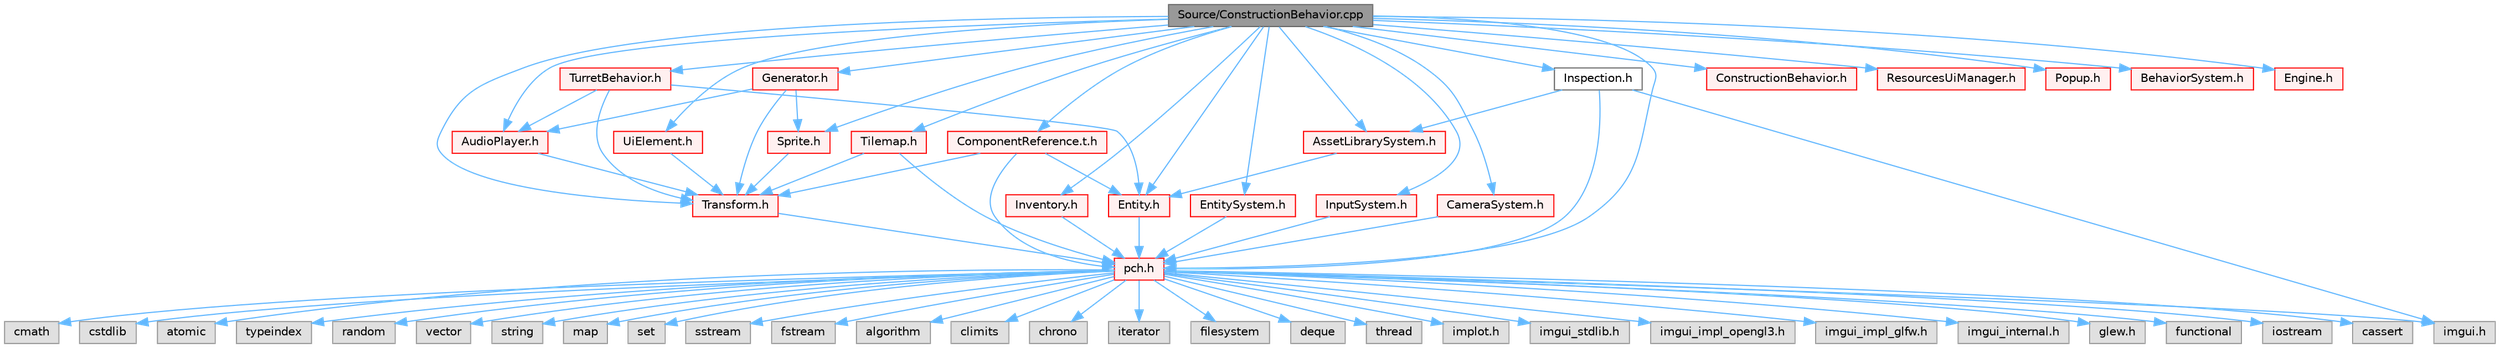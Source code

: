 digraph "Source/ConstructionBehavior.cpp"
{
 // LATEX_PDF_SIZE
  bgcolor="transparent";
  edge [fontname=Helvetica,fontsize=10,labelfontname=Helvetica,labelfontsize=10];
  node [fontname=Helvetica,fontsize=10,shape=box,height=0.2,width=0.4];
  Node1 [id="Node000001",label="Source/ConstructionBehavior.cpp",height=0.2,width=0.4,color="gray40", fillcolor="grey60", style="filled", fontcolor="black",tooltip="handles the construction of towers and modification of terrain"];
  Node1 -> Node2 [id="edge1_Node000001_Node000002",color="steelblue1",style="solid",tooltip=" "];
  Node2 [id="Node000002",label="pch.h",height=0.2,width=0.4,color="red", fillcolor="#FFF0F0", style="filled",URL="$de/d3a/pch_8h.html",tooltip="This is a precompiled header file."];
  Node2 -> Node3 [id="edge2_Node000002_Node000003",color="steelblue1",style="solid",tooltip=" "];
  Node3 [id="Node000003",label="functional",height=0.2,width=0.4,color="grey60", fillcolor="#E0E0E0", style="filled",tooltip=" "];
  Node2 -> Node4 [id="edge3_Node000002_Node000004",color="steelblue1",style="solid",tooltip=" "];
  Node4 [id="Node000004",label="iostream",height=0.2,width=0.4,color="grey60", fillcolor="#E0E0E0", style="filled",tooltip=" "];
  Node2 -> Node5 [id="edge4_Node000002_Node000005",color="steelblue1",style="solid",tooltip=" "];
  Node5 [id="Node000005",label="cassert",height=0.2,width=0.4,color="grey60", fillcolor="#E0E0E0", style="filled",tooltip=" "];
  Node2 -> Node6 [id="edge5_Node000002_Node000006",color="steelblue1",style="solid",tooltip=" "];
  Node6 [id="Node000006",label="cmath",height=0.2,width=0.4,color="grey60", fillcolor="#E0E0E0", style="filled",tooltip=" "];
  Node2 -> Node7 [id="edge6_Node000002_Node000007",color="steelblue1",style="solid",tooltip=" "];
  Node7 [id="Node000007",label="cstdlib",height=0.2,width=0.4,color="grey60", fillcolor="#E0E0E0", style="filled",tooltip=" "];
  Node2 -> Node8 [id="edge7_Node000002_Node000008",color="steelblue1",style="solid",tooltip=" "];
  Node8 [id="Node000008",label="atomic",height=0.2,width=0.4,color="grey60", fillcolor="#E0E0E0", style="filled",tooltip=" "];
  Node2 -> Node9 [id="edge8_Node000002_Node000009",color="steelblue1",style="solid",tooltip=" "];
  Node9 [id="Node000009",label="typeindex",height=0.2,width=0.4,color="grey60", fillcolor="#E0E0E0", style="filled",tooltip=" "];
  Node2 -> Node10 [id="edge9_Node000002_Node000010",color="steelblue1",style="solid",tooltip=" "];
  Node10 [id="Node000010",label="random",height=0.2,width=0.4,color="grey60", fillcolor="#E0E0E0", style="filled",tooltip=" "];
  Node2 -> Node11 [id="edge10_Node000002_Node000011",color="steelblue1",style="solid",tooltip=" "];
  Node11 [id="Node000011",label="vector",height=0.2,width=0.4,color="grey60", fillcolor="#E0E0E0", style="filled",tooltip=" "];
  Node2 -> Node12 [id="edge11_Node000002_Node000012",color="steelblue1",style="solid",tooltip=" "];
  Node12 [id="Node000012",label="string",height=0.2,width=0.4,color="grey60", fillcolor="#E0E0E0", style="filled",tooltip=" "];
  Node2 -> Node13 [id="edge12_Node000002_Node000013",color="steelblue1",style="solid",tooltip=" "];
  Node13 [id="Node000013",label="map",height=0.2,width=0.4,color="grey60", fillcolor="#E0E0E0", style="filled",tooltip=" "];
  Node2 -> Node14 [id="edge13_Node000002_Node000014",color="steelblue1",style="solid",tooltip=" "];
  Node14 [id="Node000014",label="set",height=0.2,width=0.4,color="grey60", fillcolor="#E0E0E0", style="filled",tooltip=" "];
  Node2 -> Node15 [id="edge14_Node000002_Node000015",color="steelblue1",style="solid",tooltip=" "];
  Node15 [id="Node000015",label="sstream",height=0.2,width=0.4,color="grey60", fillcolor="#E0E0E0", style="filled",tooltip=" "];
  Node2 -> Node16 [id="edge15_Node000002_Node000016",color="steelblue1",style="solid",tooltip=" "];
  Node16 [id="Node000016",label="fstream",height=0.2,width=0.4,color="grey60", fillcolor="#E0E0E0", style="filled",tooltip=" "];
  Node2 -> Node17 [id="edge16_Node000002_Node000017",color="steelblue1",style="solid",tooltip=" "];
  Node17 [id="Node000017",label="algorithm",height=0.2,width=0.4,color="grey60", fillcolor="#E0E0E0", style="filled",tooltip=" "];
  Node2 -> Node18 [id="edge17_Node000002_Node000018",color="steelblue1",style="solid",tooltip=" "];
  Node18 [id="Node000018",label="climits",height=0.2,width=0.4,color="grey60", fillcolor="#E0E0E0", style="filled",tooltip=" "];
  Node2 -> Node19 [id="edge18_Node000002_Node000019",color="steelblue1",style="solid",tooltip=" "];
  Node19 [id="Node000019",label="chrono",height=0.2,width=0.4,color="grey60", fillcolor="#E0E0E0", style="filled",tooltip=" "];
  Node2 -> Node20 [id="edge19_Node000002_Node000020",color="steelblue1",style="solid",tooltip=" "];
  Node20 [id="Node000020",label="iterator",height=0.2,width=0.4,color="grey60", fillcolor="#E0E0E0", style="filled",tooltip=" "];
  Node2 -> Node21 [id="edge20_Node000002_Node000021",color="steelblue1",style="solid",tooltip=" "];
  Node21 [id="Node000021",label="filesystem",height=0.2,width=0.4,color="grey60", fillcolor="#E0E0E0", style="filled",tooltip=" "];
  Node2 -> Node22 [id="edge21_Node000002_Node000022",color="steelblue1",style="solid",tooltip=" "];
  Node22 [id="Node000022",label="deque",height=0.2,width=0.4,color="grey60", fillcolor="#E0E0E0", style="filled",tooltip=" "];
  Node2 -> Node23 [id="edge22_Node000002_Node000023",color="steelblue1",style="solid",tooltip=" "];
  Node23 [id="Node000023",label="thread",height=0.2,width=0.4,color="grey60", fillcolor="#E0E0E0", style="filled",tooltip=" "];
  Node2 -> Node24 [id="edge23_Node000002_Node000024",color="steelblue1",style="solid",tooltip=" "];
  Node24 [id="Node000024",label="imgui.h",height=0.2,width=0.4,color="grey60", fillcolor="#E0E0E0", style="filled",tooltip=" "];
  Node2 -> Node25 [id="edge24_Node000002_Node000025",color="steelblue1",style="solid",tooltip=" "];
  Node25 [id="Node000025",label="implot.h",height=0.2,width=0.4,color="grey60", fillcolor="#E0E0E0", style="filled",tooltip=" "];
  Node2 -> Node26 [id="edge25_Node000002_Node000026",color="steelblue1",style="solid",tooltip=" "];
  Node26 [id="Node000026",label="imgui_stdlib.h",height=0.2,width=0.4,color="grey60", fillcolor="#E0E0E0", style="filled",tooltip=" "];
  Node2 -> Node27 [id="edge26_Node000002_Node000027",color="steelblue1",style="solid",tooltip=" "];
  Node27 [id="Node000027",label="imgui_impl_opengl3.h",height=0.2,width=0.4,color="grey60", fillcolor="#E0E0E0", style="filled",tooltip=" "];
  Node2 -> Node28 [id="edge27_Node000002_Node000028",color="steelblue1",style="solid",tooltip=" "];
  Node28 [id="Node000028",label="imgui_impl_glfw.h",height=0.2,width=0.4,color="grey60", fillcolor="#E0E0E0", style="filled",tooltip=" "];
  Node2 -> Node29 [id="edge28_Node000002_Node000029",color="steelblue1",style="solid",tooltip=" "];
  Node29 [id="Node000029",label="imgui_internal.h",height=0.2,width=0.4,color="grey60", fillcolor="#E0E0E0", style="filled",tooltip=" "];
  Node2 -> Node30 [id="edge29_Node000002_Node000030",color="steelblue1",style="solid",tooltip=" "];
  Node30 [id="Node000030",label="glew.h",height=0.2,width=0.4,color="grey60", fillcolor="#E0E0E0", style="filled",tooltip=" "];
  Node1 -> Node37 [id="edge30_Node000001_Node000037",color="steelblue1",style="solid",tooltip=" "];
  Node37 [id="Node000037",label="ConstructionBehavior.h",height=0.2,width=0.4,color="red", fillcolor="#FFF0F0", style="filled",URL="$d9/def/ConstructionBehavior_8h.html",tooltip="handles the construction of towers and modification of terrain"];
  Node1 -> Node61 [id="edge31_Node000001_Node000061",color="steelblue1",style="solid",tooltip=" "];
  Node61 [id="Node000061",label="ComponentReference.t.h",height=0.2,width=0.4,color="red", fillcolor="#FFF0F0", style="filled",URL="$da/d20/ComponentReference_8t_8h.html",tooltip="a reference to a component in the scene"];
  Node61 -> Node2 [id="edge32_Node000061_Node000002",color="steelblue1",style="solid",tooltip=" "];
  Node61 -> Node53 [id="edge33_Node000061_Node000053",color="steelblue1",style="solid",tooltip=" "];
  Node53 [id="Node000053",label="Entity.h",height=0.2,width=0.4,color="red", fillcolor="#FFF0F0", style="filled",URL="$d4/da0/Entity_8h.html",tooltip="Entity class which holds Components."];
  Node53 -> Node2 [id="edge34_Node000053_Node000002",color="steelblue1",style="solid",tooltip=" "];
  Node61 -> Node65 [id="edge35_Node000061_Node000065",color="steelblue1",style="solid",tooltip=" "];
  Node65 [id="Node000065",label="Transform.h",height=0.2,width=0.4,color="red", fillcolor="#FFF0F0", style="filled",URL="$de/dfb/Transform_8h.html",tooltip="Transform."];
  Node65 -> Node2 [id="edge36_Node000065_Node000002",color="steelblue1",style="solid",tooltip=" "];
  Node1 -> Node65 [id="edge37_Node000001_Node000065",color="steelblue1",style="solid",tooltip=" "];
  Node1 -> Node69 [id="edge38_Node000001_Node000069",color="steelblue1",style="solid",tooltip=" "];
  Node69 [id="Node000069",label="Sprite.h",height=0.2,width=0.4,color="red", fillcolor="#FFF0F0", style="filled",URL="$d7/d31/Sprite_8h_source.html",tooltip=" "];
  Node69 -> Node65 [id="edge39_Node000069_Node000065",color="steelblue1",style="solid",tooltip=" "];
  Node1 -> Node72 [id="edge40_Node000001_Node000072",color="steelblue1",style="solid",tooltip=" "];
  Node72 [id="Node000072",label="AudioPlayer.h",height=0.2,width=0.4,color="red", fillcolor="#FFF0F0", style="filled",URL="$db/de5/AudioPlayer_8h.html",tooltip="Component that plays audio."];
  Node72 -> Node65 [id="edge41_Node000072_Node000065",color="steelblue1",style="solid",tooltip=" "];
  Node1 -> Node75 [id="edge42_Node000001_Node000075",color="steelblue1",style="solid",tooltip=" "];
  Node75 [id="Node000075",label="Inventory.h",height=0.2,width=0.4,color="red", fillcolor="#FFF0F0", style="filled",URL="$d8/d7e/Inventory_8h.html",tooltip="Inventory component that stores items."];
  Node75 -> Node2 [id="edge43_Node000075_Node000002",color="steelblue1",style="solid",tooltip=" "];
  Node1 -> Node76 [id="edge44_Node000001_Node000076",color="steelblue1",style="solid",tooltip=" "];
  Node76 [id="Node000076",label="Tilemap.h",height=0.2,width=0.4,color="red", fillcolor="#FFF0F0", style="filled",URL="$d8/d44/Tilemap_8h.html",tooltip="Tilemap component - loads and manages a tilemap array."];
  Node76 -> Node2 [id="edge45_Node000076_Node000002",color="steelblue1",style="solid",tooltip=" "];
  Node76 -> Node65 [id="edge46_Node000076_Node000065",color="steelblue1",style="solid",tooltip=" "];
  Node1 -> Node78 [id="edge47_Node000001_Node000078",color="steelblue1",style="solid",tooltip=" "];
  Node78 [id="Node000078",label="TurretBehavior.h",height=0.2,width=0.4,color="red", fillcolor="#FFF0F0", style="filled",URL="$dc/df7/TurretBehavior_8h_source.html",tooltip=" "];
  Node78 -> Node65 [id="edge48_Node000078_Node000065",color="steelblue1",style="solid",tooltip=" "];
  Node78 -> Node72 [id="edge49_Node000078_Node000072",color="steelblue1",style="solid",tooltip=" "];
  Node78 -> Node53 [id="edge50_Node000078_Node000053",color="steelblue1",style="solid",tooltip=" "];
  Node1 -> Node82 [id="edge51_Node000001_Node000082",color="steelblue1",style="solid",tooltip=" "];
  Node82 [id="Node000082",label="ResourcesUiManager.h",height=0.2,width=0.4,color="red", fillcolor="#FFF0F0", style="filled",URL="$d6/d1f/ResourcesUiManager_8h.html",tooltip="Component that manages the UI for displaying what resources a player currently has."];
  Node1 -> Node83 [id="edge52_Node000001_Node000083",color="steelblue1",style="solid",tooltip=" "];
  Node83 [id="Node000083",label="UiElement.h",height=0.2,width=0.4,color="red", fillcolor="#FFF0F0", style="filled",URL="$d9/d91/UiElement_8h.html",tooltip="Ui element component."];
  Node83 -> Node65 [id="edge53_Node000083_Node000065",color="steelblue1",style="solid",tooltip=" "];
  Node1 -> Node84 [id="edge54_Node000001_Node000084",color="steelblue1",style="solid",tooltip=" "];
  Node84 [id="Node000084",label="Generator.h",height=0.2,width=0.4,color="red", fillcolor="#FFF0F0", style="filled",URL="$d9/d12/Generator_8h_source.html",tooltip=" "];
  Node84 -> Node72 [id="edge55_Node000084_Node000072",color="steelblue1",style="solid",tooltip=" "];
  Node84 -> Node65 [id="edge56_Node000084_Node000065",color="steelblue1",style="solid",tooltip=" "];
  Node84 -> Node69 [id="edge57_Node000084_Node000069",color="steelblue1",style="solid",tooltip=" "];
  Node1 -> Node93 [id="edge58_Node000001_Node000093",color="steelblue1",style="solid",tooltip=" "];
  Node93 [id="Node000093",label="Popup.h",height=0.2,width=0.4,color="red", fillcolor="#FFF0F0", style="filled",URL="$d2/d4b/Popup_8h.html",tooltip="A popup is a behavior that will show a popup when a button is pressed."];
  Node1 -> Node51 [id="edge59_Node000001_Node000051",color="steelblue1",style="solid",tooltip=" "];
  Node51 [id="Node000051",label="AssetLibrarySystem.h",height=0.2,width=0.4,color="red", fillcolor="#FFF0F0", style="filled",URL="$db/dc7/AssetLibrarySystem_8h.html",tooltip="Asset System."];
  Node51 -> Node53 [id="edge60_Node000051_Node000053",color="steelblue1",style="solid",tooltip=" "];
  Node1 -> Node53 [id="edge61_Node000001_Node000053",color="steelblue1",style="solid",tooltip=" "];
  Node1 -> Node94 [id="edge62_Node000001_Node000094",color="steelblue1",style="solid",tooltip=" "];
  Node94 [id="Node000094",label="EntitySystem.h",height=0.2,width=0.4,color="red", fillcolor="#FFF0F0", style="filled",URL="$d2/d2a/EntitySystem_8h.html",tooltip="System that manages the storing and handling of Entities."];
  Node94 -> Node2 [id="edge63_Node000094_Node000002",color="steelblue1",style="solid",tooltip=" "];
  Node1 -> Node59 [id="edge64_Node000001_Node000059",color="steelblue1",style="solid",tooltip=" "];
  Node59 [id="Node000059",label="InputSystem.h",height=0.2,width=0.4,color="red", fillcolor="#FFF0F0", style="filled",URL="$d3/df0/InputSystem_8h.html",tooltip="Input system, m_Handles key and mouse inputs."];
  Node59 -> Node2 [id="edge65_Node000059_Node000002",color="steelblue1",style="solid",tooltip=" "];
  Node1 -> Node95 [id="edge66_Node000001_Node000095",color="steelblue1",style="solid",tooltip=" "];
  Node95 [id="Node000095",label="BehaviorSystem.h",height=0.2,width=0.4,color="red", fillcolor="#FFF0F0", style="filled",URL="$db/d32/BehaviorSystem_8h.html",tooltip="System that keeps track of and updates a specific kind of Behavior."];
  Node1 -> Node98 [id="edge67_Node000001_Node000098",color="steelblue1",style="solid",tooltip=" "];
  Node98 [id="Node000098",label="CameraSystem.h",height=0.2,width=0.4,color="red", fillcolor="#FFF0F0", style="filled",URL="$d2/d7a/CameraSystem_8h.html",tooltip="System that handles the camera and coordinate systems / spaces."];
  Node98 -> Node2 [id="edge68_Node000098_Node000002",color="steelblue1",style="solid",tooltip=" "];
  Node1 -> Node100 [id="edge69_Node000001_Node000100",color="steelblue1",style="solid",tooltip=" "];
  Node100 [id="Node000100",label="Engine.h",height=0.2,width=0.4,color="red", fillcolor="#FFF0F0", style="filled",URL="$d1/dd4/Engine_8h.html",tooltip="Engine class."];
  Node1 -> Node97 [id="edge70_Node000001_Node000097",color="steelblue1",style="solid",tooltip=" "];
  Node97 [id="Node000097",label="Inspection.h",height=0.2,width=0.4,color="grey40", fillcolor="white", style="filled",URL="$d4/d0a/Inspection_8h.html",tooltip="Helper methods for inspecting things."];
  Node97 -> Node2 [id="edge71_Node000097_Node000002",color="steelblue1",style="solid",tooltip=" "];
  Node97 -> Node51 [id="edge72_Node000097_Node000051",color="steelblue1",style="solid",tooltip=" "];
  Node97 -> Node24 [id="edge73_Node000097_Node000024",color="steelblue1",style="solid",tooltip=" "];
}

